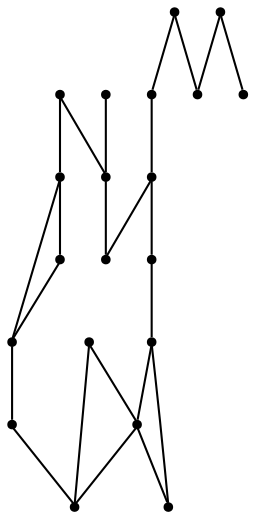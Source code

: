 graph {
  node [shape=point,comment="{\"directed\":false,\"doi\":\"10.1007/978-3-319-50106-2_13\",\"figure\":\"6 (3)\"}"]

  v0 [pos="1525.4179737889306,308.5957267663919"]
  v1 [pos="1494.4588716296053,307.47215704158435"]
  v2 [pos="1433.9451446926487,309.62027464133246"]
  v3 [pos="1371.6497974686322,359.0448873041968"]
  v4 [pos="1387.4460506626392,318.87876196471524"]
  v5 [pos="1352.4321694603896,330.640567435836"]
  v6 [pos="1236.5335030043184,341.9309341560085"]
  v7 [pos="1197.2105526767705,334.73815485303345"]
  v8 [pos="1062.5713144191302,308.7175845268921"]
  v9 [pos="1555.9123717917196,307.68926908437754"]
  v10 [pos="1470.93007607828,385.1840326790069"]
  v11 [pos="1400.931564345922,372.42601557429873"]
  v12 [pos="1322.9982354995486,342.05505722612594"]
  v13 [pos="1218.971272274005,339.35296412081266"]
  v14 [pos="1171.1480448280633,328.75811898923894"]
  v15 [pos="1153.5619366469045,316.3031049298654"]
  v16 [pos="1033.1500027592024,304.45769761118487"]
  v17 [pos="993.4374144022106,297.13163861816565"]
  v18 [pos="953.862399586908,289.826436370535"]
  v19 [pos="1015.6555413850508,301.23166621098596"]

  v0 -- v9 [id="-1",pos="1525.4179737889306,308.5957267663919 1527.7628933143483,306.83048663976246 1529.884396181862,306.8735421058726 1531.8482889402135,306.91334887550227 1555.9123717917196,307.68926908437754 1555.9123717917196,307.68926908437754 1555.9123717917196,307.68926908437754"]
  v1 -- v0 [id="-2",pos="1494.4588716296053,307.47215704158435 1506.1749804187007,306.4707096901699 1516.8582122507887,306.62542317281407 1525.4179737889306,308.5957267663919"]
  v18 -- v17 [id="-3",pos="953.862399586908,289.826436370535 993.4374144022106,297.13163861816565 993.4374144022106,297.13163861816565 993.4374144022106,297.13163861816565"]
  v17 -- v19 [id="-4",pos="993.4374144022106,297.13163861816565 1015.6555413850508,301.23166621098596 1015.6555413850508,301.23166621098596 1015.6555413850508,301.23166621098596"]
  v19 -- v16 [id="-5",pos="1015.6555413850508,301.23166621098596 1033.1500027592024,304.45769761118487 1033.1500027592024,304.45769761118487 1033.1500027592024,304.45769761118487"]
  v16 -- v8 [id="-6",pos="1033.1500027592024,304.45769761118487 1062.5713144191302,308.7175845268921 1062.5713144191302,308.7175845268921 1062.5713144191302,308.7175845268921"]
  v2 -- v1 [id="-7",pos="1433.9451446926487,309.62027464133246 1453.9673051646623,307.31440059523345 1475.5568155967608,306.6393914667001 1494.4588716296053,307.47215704158435"]
  v18 -- v10 [id="-8",pos="953.862399586908,289.826436370535 971.0463269232318,305.61730563004414 971.0463269232318,305.61730563004414 971.0463269232318,305.61730563004414 988.2199052445754,321.4112986322887 1022.5837220526994,352.9992528429586 1088.4608776688035,377.1319697732406 1154.342166532058,401.27303258105997 1251.73685779171,417.9546613243584 1320.8186788945352,418.0213329631997 1389.900627174196,418.088004602041 1430.6695781201943,401.53973503333464 1451.0477583398415,393.26351775382454 1470.93007607828,385.1840326790069 1470.93007607828,385.1840326790069 1470.93007607828,385.1840326790069"]
  v2 -- v4 [id="-10",pos="1433.9451446926487,309.62027464133246 1429.159750012922,309.9560576985166 1424.4811427516715,310.5461098706546 1419.947044774303,311.2306315833021 1408.0079615967395,313.0331083717624 1397.0716458552422,315.4910016368714 1387.4460506626392,318.87876196471524"]
  v17 -- v16 [id="-11",pos="993.4374144022106,297.13163861816565 997.1963642288999,299.9247812731841 997.1963642288999,299.9247812731841 997.1963642288999,299.9247812731841 1000.9511331171258,302.7168826806241 1008.4773310590142,308.30935188849344 1015.0908444416847,309.5345585047964 1021.7169483310593,310.75556833696623 1027.4345009083663,307.6092519899313 1030.297442238379,306.04235719879426 1033.1500027592024,304.45769761118487 1033.1500027592024,304.45769761118487 1033.1500027592024,304.45769761118487"]
  v3 -- v6 [id="-12",pos="1371.6497974686322,359.0448873041968 1366.176042884779,359.8085986865031 1358.67057476706,360.35036536549944 1356.0202095174116,358.3250354954628 1353.3655202553593,356.2914074386177 1355.5617370258096,351.69491141069193 1354.974180046281,348.08602678826276 1354.3782293956162,344.4813389499667 1350.9985049949726,341.8684593013003 1347.4437852688245,343.1769975177 1343.8890655426762,344.4813389499667 1340.171813820892,349.70713004111866 1335.5877247890503,353.24098125025955 1331.0120294283447,356.77063567526744 1325.5778904287172,358.60841380590267 1319.5727274381625,357.8124555424829 1313.5634947888752,357.0165290728823 1306.9915046429617,353.5826694250937 1301.5906859742079,346.4149754454595 1296.189867305454,339.2555796526339 1291.9641625957577,328.3706477147713 1286.6299845887513,329.02073593574767 1281.3082699116137,329.67082415672405 1274.8822787727345,341.8684593013003 1266.1308591986428,345.91489046342116 1257.4002966255562,349.965486615856 1246.3402359585243,345.8607137955216 1236.5335030043184,341.9309341560085"]
  v5 -- v4 [id="-13",pos="1352.4321694603896,330.640567435836 1361.4805212568674,326.5113828560278 1373.2343725253866,322.0938099783948 1387.4460506626392,318.87876196471524"]
  v5 -- v12 [id="-14",pos="1352.4321694603896,330.640567435836 1347.1468123239183,332.4711325096182 1342.8053001348999,334.42379966464614 1339.3258335118394,335.9884467926772 1322.9982354995486,342.05505722612594 1322.9982354995486,342.05505722612594 1322.9982354995486,342.05505722612594"]
  v8 -- v15 [id="-18",pos="1062.5713144191302,308.7175845268921 1071.7915554998042,305.7089036231303 1071.7915554998042,305.7089036231303 1071.7915554998042,305.7089036231303 1076.8674373541216,305.0630439801062 1078.700945790023,300.92911622757464 1080.530511744027,300.8374228530309 1082.3641473567639,300.73739949785937 1084.1893892983644,304.6629823532394 1086.8272912181442,308.69275355410474 1089.4569266436233,312.72252475497015 1092.8866315405776,316.8439575365601 1097.1206027445746,314.3894111074595 1101.354573948572,311.93489647217814 1106.3887418008794,302.9002376358924 1110.1643676901103,298.3829082177495 1113.939993579341,293.8655787996066 1116.4569503286593,293.8655787996066 1118.2865162826633,298.47873478878796 1120.1201518954,303.09608756210235 1121.2703391947198,312.3266281184172 1122.0662118306268,317.627389035219 1122.8704781376698,322.93651172646776 1123.3247537937036,324.31172158170875 1128.5880943033947,323.42826672787834 1133.8472379775174,322.5406150899148 1143.9238401764333,319.3984955270129 1148.958008028741,317.827435745562 1153.5619366469045,316.3031049298654 1153.5619366469045,316.3031049298654 1153.5619366469045,316.3031049298654"]
  v6 -- v7 [id="-20",pos="1236.5335030043184,341.9309341560085 1228.566510150948,347.50261020612766 1221.4861941939573,353.0951112078162 1215.085256891651,351.7615830495332 1208.6841924125092,350.43221988156404 1202.9667034236197,342.1851893280703 1200.1036985051894,338.0637247526612 1197.2105526767705,334.73815485303345 1197.2105526767705,334.73815485303345 1197.2105526767705,334.73815485303345"]
  v7 -- v15 [id="-21",pos="1197.2105526767705,334.73815485303345 1194.9569791535566,330.2042608550926 1192.6608013904852,326.4703629356087 1188.8935691723907,322.5406150899148 1185.113746447592,318.61503223453485 1179.8463362791683,314.48526947231716 1173.782799121167,313.4100978887715 1167.719389140001,312.3266281184172 1160.859979346093,314.29358453642106 1157.4218807780028,315.277062745423 1153.5619366469045,316.3031049298654 1153.5619366469045,316.3031049298654 1153.5619366469045,316.3031049298654"]
  v0 -- v3 [id="-24",pos="1525.4179737889306,308.5957267663919 1519.1211943148135,315.85631433724427 1519.1211943148135,315.85631433724427 1519.1211943148135,315.85631433724427 1512.832681334997,323.12406346586914 1500.251458539796,337.6511681548527 1474.9641252970353,346.0940804283756 1449.6725952187066,354.5453226825262 1411.6790243515509,356.90817573708307 1392.6844009241747,358.091700656428 1371.6497974686322,359.0448873041968 1371.6497974686322,359.0448873041968 1371.6497974686322,359.0448873041968"]
  v14 -- v7 [id="-25",pos="1171.1480448280633,328.75811898923894 1197.2105526767705,334.73815485303345 1197.2105526767705,334.73815485303345 1197.2105526767705,334.73815485303345"]
  v7 -- v13 [id="-26",pos="1197.2105526767705,334.73815485303345 1218.971272274005,339.35296412081266 1218.971272274005,339.35296412081266 1218.971272274005,339.35296412081266"]
  v10 -- v9 [id="-27",pos="1470.93007607828,385.1840326790069 1555.9123717917196,307.68926908437754 1555.9123717917196,307.68926908437754 1555.9123717917196,307.68926908437754"]
  v11 -- v10 [id="-29",pos="1400.931564345922,372.42601557429873 1470.93007607828,385.1840326790069 1470.93007607828,385.1840326790069 1470.93007607828,385.1840326790069"]
  v13 -- v6 [id="-30",pos="1218.971272274005,339.35296412081266 1236.5335030043184,341.9309341560085 1236.5335030043184,341.9309341560085 1236.5335030043184,341.9309341560085"]
  v14 -- v15 [id="-28",pos="1171.1480448280633,328.75811898923894 1153.5619366469045,316.3031049298654 1153.5619366469045,316.3031049298654 1153.5619366469045,316.3031049298654"]
}